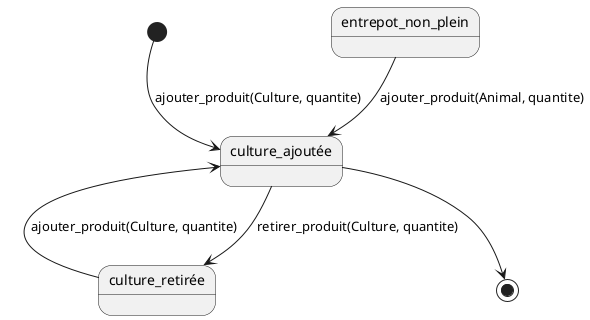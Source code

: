 @startuml
[*] --> culture_ajoutée : ajouter_produit(Culture, quantite)
culture_ajoutée --> [*]
culture_ajoutée --> culture_retirée : retirer_produit(Culture, quantite)
culture_ajoutée <-- culture_retirée : ajouter_produit(Culture, quantite)
entrepot_non_plein --> culture_ajoutée : ajouter_produit(Animal, quantite)
@enduml